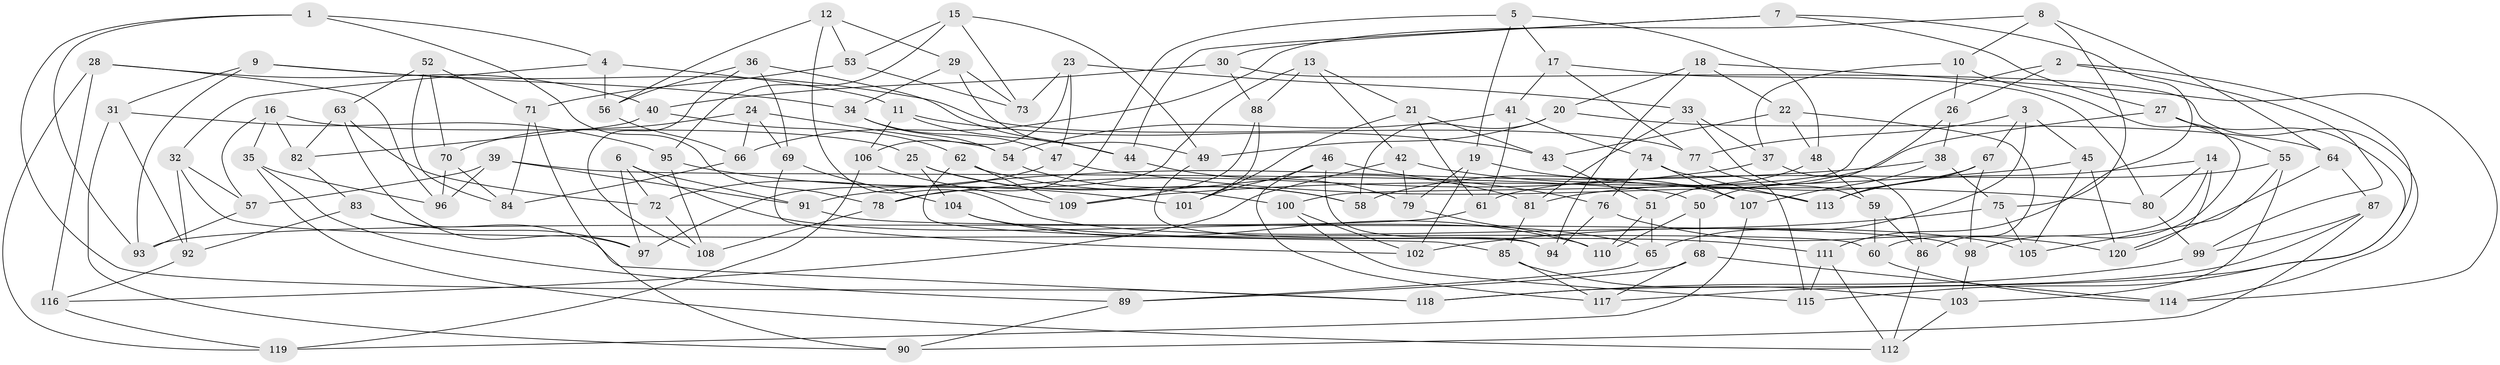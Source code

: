 // coarse degree distribution, {4: 0.19444444444444445, 3: 0.2777777777777778, 5: 0.19444444444444445, 14: 0.027777777777777776, 7: 0.1111111111111111, 9: 0.08333333333333333, 10: 0.08333333333333333, 12: 0.027777777777777776}
// Generated by graph-tools (version 1.1) at 2025/02/03/04/25 22:02:39]
// undirected, 120 vertices, 240 edges
graph export_dot {
graph [start="1"]
  node [color=gray90,style=filled];
  1;
  2;
  3;
  4;
  5;
  6;
  7;
  8;
  9;
  10;
  11;
  12;
  13;
  14;
  15;
  16;
  17;
  18;
  19;
  20;
  21;
  22;
  23;
  24;
  25;
  26;
  27;
  28;
  29;
  30;
  31;
  32;
  33;
  34;
  35;
  36;
  37;
  38;
  39;
  40;
  41;
  42;
  43;
  44;
  45;
  46;
  47;
  48;
  49;
  50;
  51;
  52;
  53;
  54;
  55;
  56;
  57;
  58;
  59;
  60;
  61;
  62;
  63;
  64;
  65;
  66;
  67;
  68;
  69;
  70;
  71;
  72;
  73;
  74;
  75;
  76;
  77;
  78;
  79;
  80;
  81;
  82;
  83;
  84;
  85;
  86;
  87;
  88;
  89;
  90;
  91;
  92;
  93;
  94;
  95;
  96;
  97;
  98;
  99;
  100;
  101;
  102;
  103;
  104;
  105;
  106;
  107;
  108;
  109;
  110;
  111;
  112;
  113;
  114;
  115;
  116;
  117;
  118;
  119;
  120;
  1 -- 78;
  1 -- 93;
  1 -- 118;
  1 -- 4;
  2 -- 26;
  2 -- 100;
  2 -- 99;
  2 -- 117;
  3 -- 67;
  3 -- 45;
  3 -- 77;
  3 -- 65;
  4 -- 11;
  4 -- 32;
  4 -- 56;
  5 -- 48;
  5 -- 19;
  5 -- 17;
  5 -- 78;
  6 -- 91;
  6 -- 97;
  6 -- 65;
  6 -- 72;
  7 -- 44;
  7 -- 30;
  7 -- 111;
  7 -- 27;
  8 -- 10;
  8 -- 66;
  8 -- 64;
  8 -- 75;
  9 -- 31;
  9 -- 34;
  9 -- 77;
  9 -- 93;
  10 -- 26;
  10 -- 98;
  10 -- 37;
  11 -- 44;
  11 -- 106;
  11 -- 43;
  12 -- 56;
  12 -- 29;
  12 -- 105;
  12 -- 53;
  13 -- 21;
  13 -- 88;
  13 -- 97;
  13 -- 42;
  14 -- 113;
  14 -- 60;
  14 -- 80;
  14 -- 120;
  15 -- 49;
  15 -- 73;
  15 -- 95;
  15 -- 53;
  16 -- 35;
  16 -- 82;
  16 -- 57;
  16 -- 25;
  17 -- 77;
  17 -- 80;
  17 -- 41;
  18 -- 22;
  18 -- 94;
  18 -- 114;
  18 -- 20;
  19 -- 79;
  19 -- 102;
  19 -- 107;
  20 -- 64;
  20 -- 58;
  20 -- 49;
  21 -- 101;
  21 -- 43;
  21 -- 61;
  22 -- 43;
  22 -- 86;
  22 -- 48;
  23 -- 33;
  23 -- 47;
  23 -- 73;
  23 -- 106;
  24 -- 54;
  24 -- 66;
  24 -- 70;
  24 -- 69;
  25 -- 100;
  25 -- 58;
  25 -- 104;
  26 -- 38;
  26 -- 50;
  27 -- 115;
  27 -- 58;
  27 -- 55;
  28 -- 116;
  28 -- 119;
  28 -- 40;
  28 -- 96;
  29 -- 49;
  29 -- 34;
  29 -- 73;
  30 -- 40;
  30 -- 114;
  30 -- 88;
  31 -- 95;
  31 -- 90;
  31 -- 92;
  32 -- 60;
  32 -- 57;
  32 -- 92;
  33 -- 37;
  33 -- 59;
  33 -- 81;
  34 -- 54;
  34 -- 47;
  35 -- 89;
  35 -- 112;
  35 -- 96;
  36 -- 69;
  36 -- 44;
  36 -- 108;
  36 -- 56;
  37 -- 86;
  37 -- 78;
  38 -- 91;
  38 -- 75;
  38 -- 107;
  39 -- 57;
  39 -- 96;
  39 -- 50;
  39 -- 91;
  40 -- 82;
  40 -- 62;
  41 -- 54;
  41 -- 74;
  41 -- 61;
  42 -- 116;
  42 -- 113;
  42 -- 79;
  43 -- 51;
  44 -- 79;
  45 -- 109;
  45 -- 105;
  45 -- 120;
  46 -- 94;
  46 -- 101;
  46 -- 117;
  46 -- 76;
  47 -- 72;
  47 -- 80;
  48 -- 59;
  48 -- 51;
  49 -- 94;
  50 -- 68;
  50 -- 110;
  51 -- 110;
  51 -- 65;
  52 -- 71;
  52 -- 84;
  52 -- 63;
  52 -- 70;
  53 -- 71;
  53 -- 73;
  54 -- 58;
  55 -- 61;
  55 -- 103;
  55 -- 105;
  56 -- 66;
  57 -- 93;
  59 -- 60;
  59 -- 86;
  60 -- 114;
  61 -- 93;
  62 -- 85;
  62 -- 81;
  62 -- 109;
  63 -- 97;
  63 -- 72;
  63 -- 82;
  64 -- 120;
  64 -- 87;
  65 -- 89;
  66 -- 84;
  67 -- 98;
  67 -- 113;
  67 -- 81;
  68 -- 114;
  68 -- 117;
  68 -- 89;
  69 -- 102;
  69 -- 104;
  70 -- 96;
  70 -- 84;
  71 -- 90;
  71 -- 84;
  72 -- 108;
  74 -- 113;
  74 -- 76;
  74 -- 107;
  75 -- 102;
  75 -- 105;
  76 -- 120;
  76 -- 94;
  77 -- 115;
  78 -- 108;
  79 -- 110;
  80 -- 99;
  81 -- 85;
  82 -- 83;
  83 -- 97;
  83 -- 92;
  83 -- 118;
  85 -- 103;
  85 -- 117;
  86 -- 112;
  87 -- 90;
  87 -- 99;
  87 -- 118;
  88 -- 101;
  88 -- 109;
  89 -- 90;
  91 -- 98;
  92 -- 116;
  95 -- 108;
  95 -- 101;
  98 -- 103;
  99 -- 118;
  100 -- 102;
  100 -- 115;
  103 -- 112;
  104 -- 110;
  104 -- 111;
  106 -- 109;
  106 -- 119;
  107 -- 119;
  111 -- 112;
  111 -- 115;
  116 -- 119;
}
